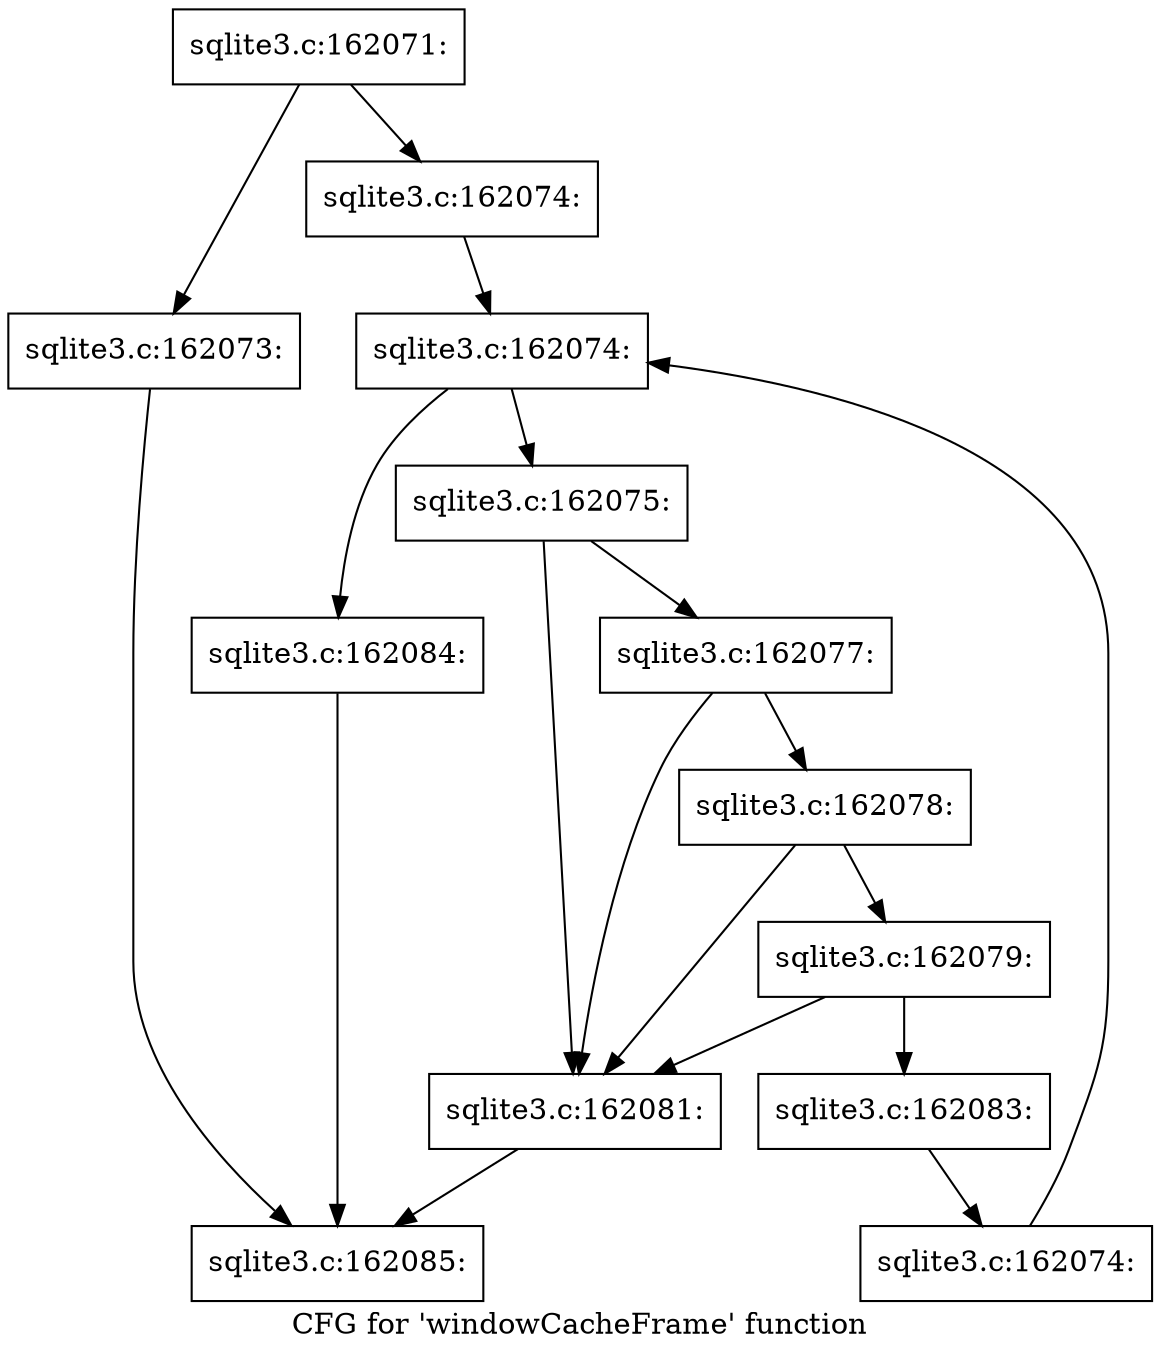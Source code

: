 digraph "CFG for 'windowCacheFrame' function" {
	label="CFG for 'windowCacheFrame' function";

	Node0x55c0f9a75880 [shape=record,label="{sqlite3.c:162071:}"];
	Node0x55c0f9a75880 -> Node0x55c0f9acded0;
	Node0x55c0f9a75880 -> Node0x55c0f9ad0850;
	Node0x55c0f9acded0 [shape=record,label="{sqlite3.c:162073:}"];
	Node0x55c0f9acded0 -> Node0x55c0f9ace520;
	Node0x55c0f9ad0850 [shape=record,label="{sqlite3.c:162074:}"];
	Node0x55c0f9ad0850 -> Node0x55c0f9ad1550;
	Node0x55c0f9ad1550 [shape=record,label="{sqlite3.c:162074:}"];
	Node0x55c0f9ad1550 -> Node0x55c0f9ad1770;
	Node0x55c0f9ad1550 -> Node0x55c0f9ad1330;
	Node0x55c0f9ad1770 [shape=record,label="{sqlite3.c:162075:}"];
	Node0x55c0f9ad1770 -> Node0x55c0f9ad2030;
	Node0x55c0f9ad1770 -> Node0x55c0f9ad21d0;
	Node0x55c0f9ad21d0 [shape=record,label="{sqlite3.c:162077:}"];
	Node0x55c0f9ad21d0 -> Node0x55c0f9ad2030;
	Node0x55c0f9ad21d0 -> Node0x55c0f9ad2150;
	Node0x55c0f9ad2150 [shape=record,label="{sqlite3.c:162078:}"];
	Node0x55c0f9ad2150 -> Node0x55c0f9ad2030;
	Node0x55c0f9ad2150 -> Node0x55c0f9ad20d0;
	Node0x55c0f9ad20d0 [shape=record,label="{sqlite3.c:162079:}"];
	Node0x55c0f9ad20d0 -> Node0x55c0f9ad2030;
	Node0x55c0f9ad20d0 -> Node0x55c0f9ad2080;
	Node0x55c0f9ad2030 [shape=record,label="{sqlite3.c:162081:}"];
	Node0x55c0f9ad2030 -> Node0x55c0f9ace520;
	Node0x55c0f9ad2080 [shape=record,label="{sqlite3.c:162083:}"];
	Node0x55c0f9ad2080 -> Node0x55c0f9ad16e0;
	Node0x55c0f9ad16e0 [shape=record,label="{sqlite3.c:162074:}"];
	Node0x55c0f9ad16e0 -> Node0x55c0f9ad1550;
	Node0x55c0f9ad1330 [shape=record,label="{sqlite3.c:162084:}"];
	Node0x55c0f9ad1330 -> Node0x55c0f9ace520;
	Node0x55c0f9ace520 [shape=record,label="{sqlite3.c:162085:}"];
}
